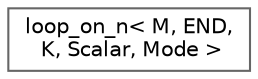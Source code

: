 digraph "类继承关系图"
{
 // LATEX_PDF_SIZE
  bgcolor="transparent";
  edge [fontname=Helvetica,fontsize=10,labelfontname=Helvetica,labelfontsize=10];
  node [fontname=Helvetica,fontsize=10,shape=box,height=0.2,width=0.4];
  rankdir="LR";
  Node0 [id="Node000000",label="loop_on_n\< M, END,\l K, Scalar, Mode \>",height=0.2,width=0.4,color="grey40", fillcolor="white", style="filled",URL="$structloop__on__n_3_01_m_00_01_e_n_d_00_01_k_00_01_scalar_00_01_mode_01_4.html",tooltip=" "];
}
